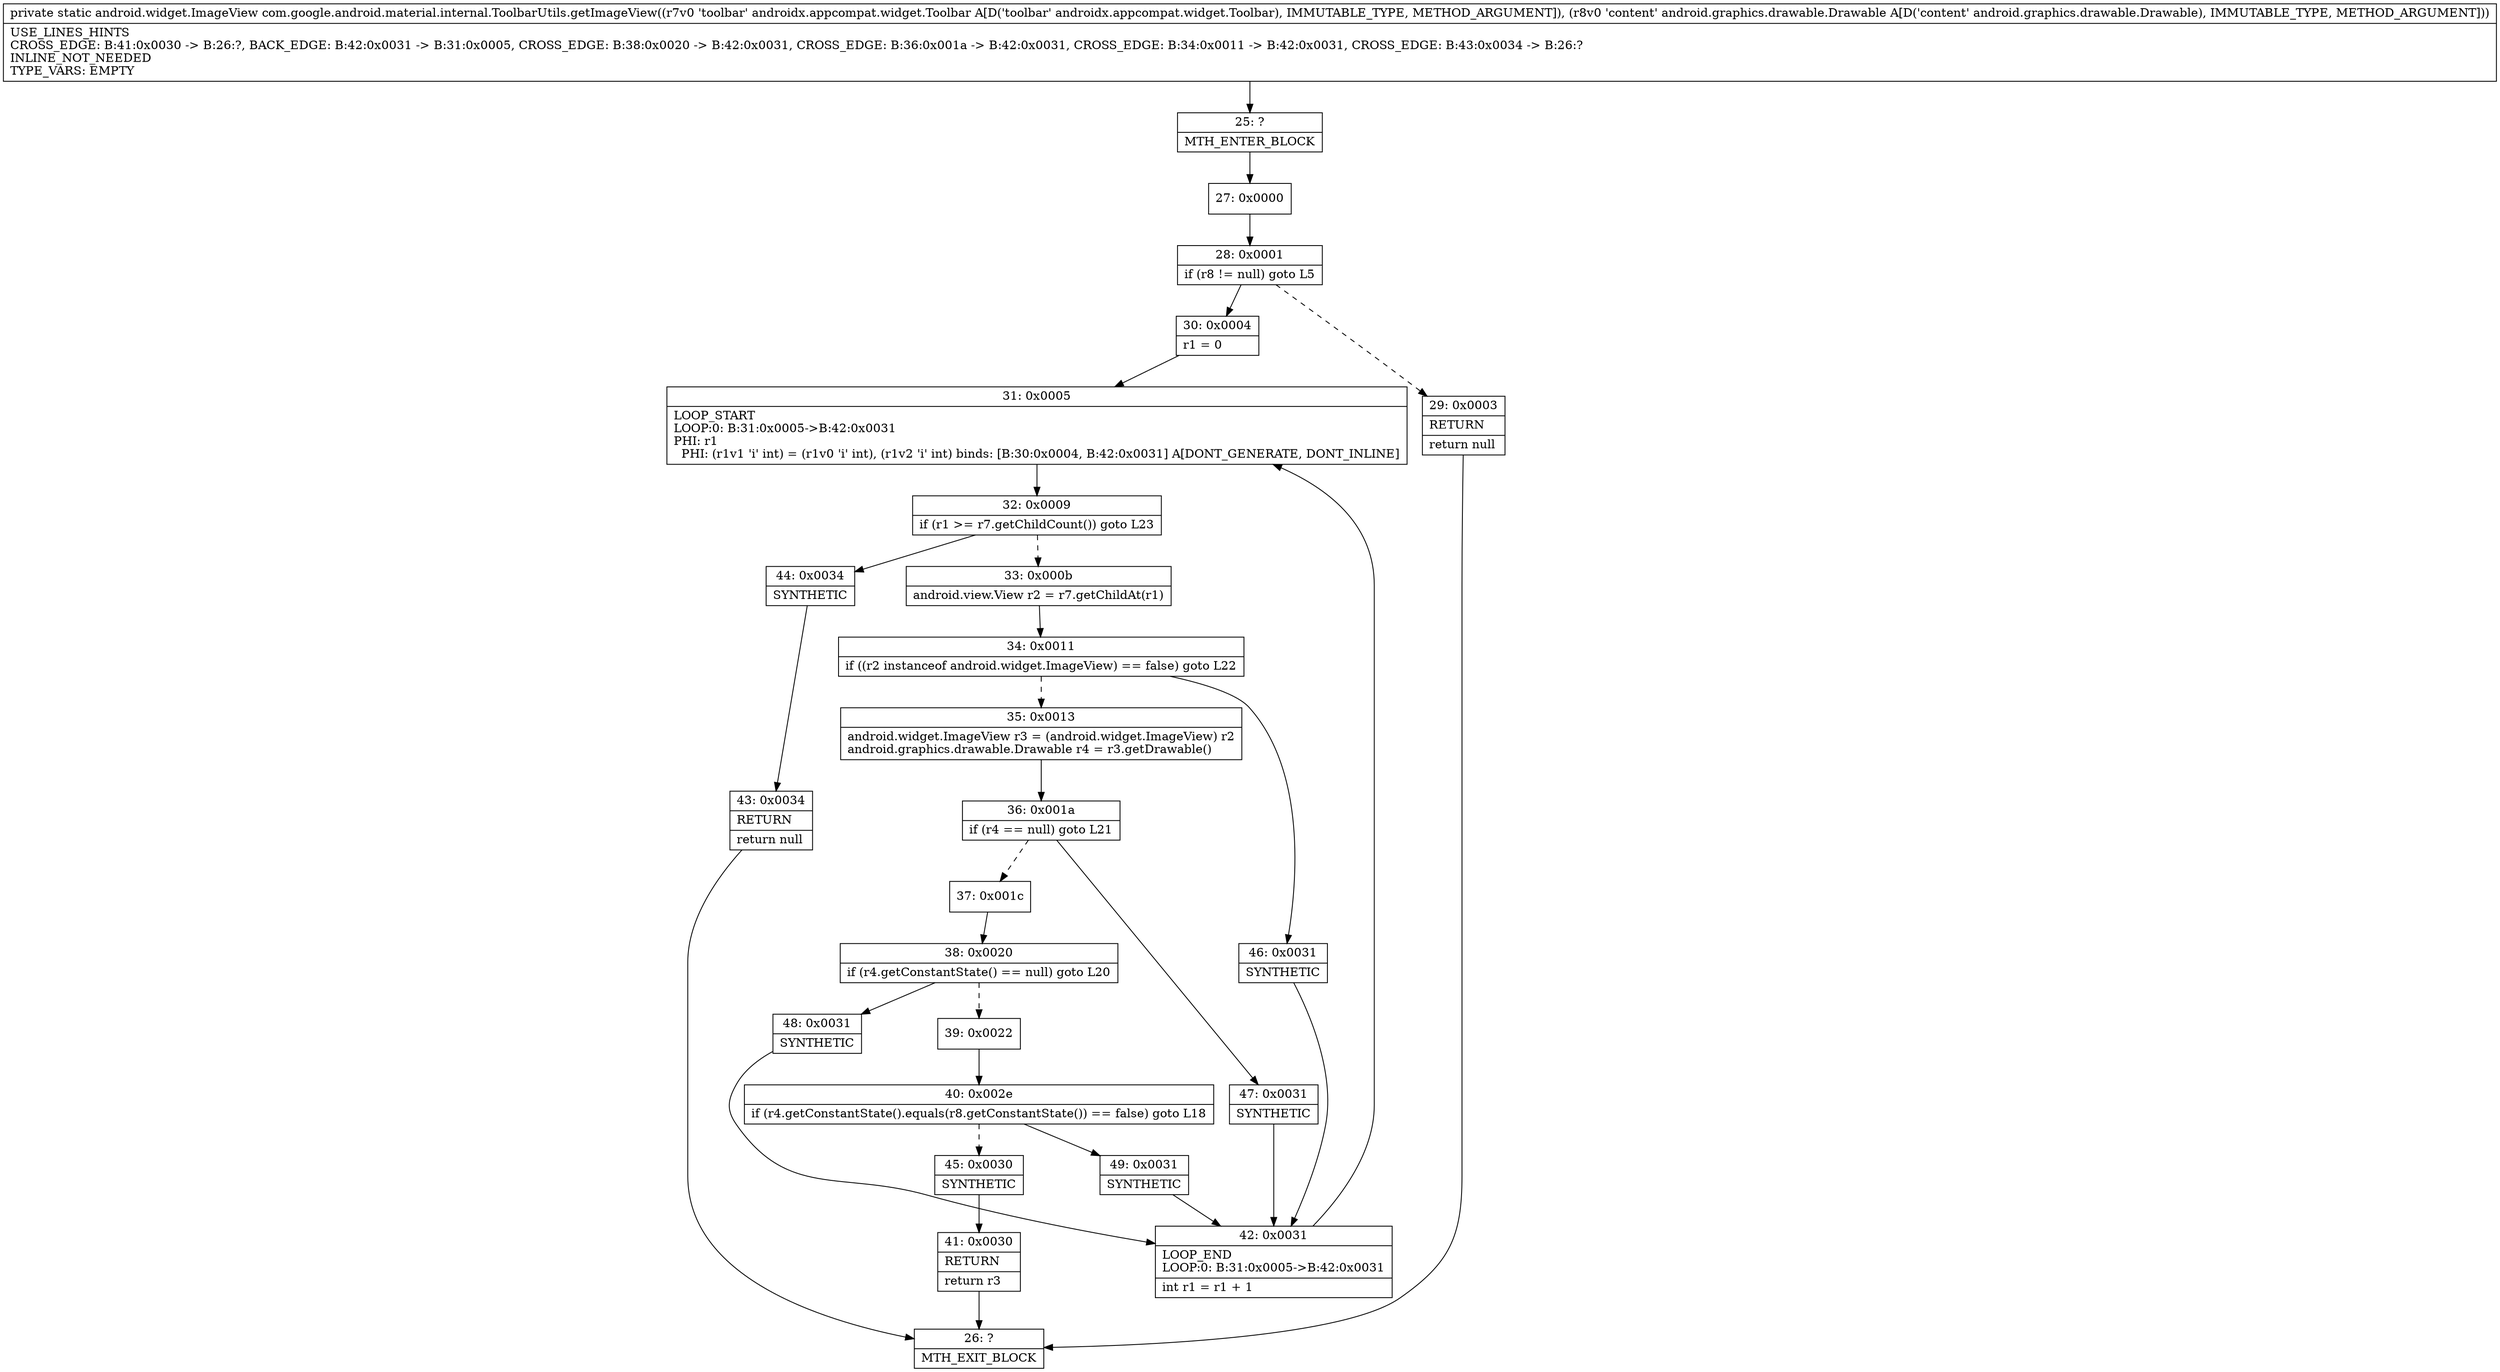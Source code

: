 digraph "CFG forcom.google.android.material.internal.ToolbarUtils.getImageView(Landroidx\/appcompat\/widget\/Toolbar;Landroid\/graphics\/drawable\/Drawable;)Landroid\/widget\/ImageView;" {
Node_25 [shape=record,label="{25\:\ ?|MTH_ENTER_BLOCK\l}"];
Node_27 [shape=record,label="{27\:\ 0x0000}"];
Node_28 [shape=record,label="{28\:\ 0x0001|if (r8 != null) goto L5\l}"];
Node_29 [shape=record,label="{29\:\ 0x0003|RETURN\l|return null\l}"];
Node_26 [shape=record,label="{26\:\ ?|MTH_EXIT_BLOCK\l}"];
Node_30 [shape=record,label="{30\:\ 0x0004|r1 = 0\l}"];
Node_31 [shape=record,label="{31\:\ 0x0005|LOOP_START\lLOOP:0: B:31:0x0005\-\>B:42:0x0031\lPHI: r1 \l  PHI: (r1v1 'i' int) = (r1v0 'i' int), (r1v2 'i' int) binds: [B:30:0x0004, B:42:0x0031] A[DONT_GENERATE, DONT_INLINE]\l}"];
Node_32 [shape=record,label="{32\:\ 0x0009|if (r1 \>= r7.getChildCount()) goto L23\l}"];
Node_33 [shape=record,label="{33\:\ 0x000b|android.view.View r2 = r7.getChildAt(r1)\l}"];
Node_34 [shape=record,label="{34\:\ 0x0011|if ((r2 instanceof android.widget.ImageView) == false) goto L22\l}"];
Node_35 [shape=record,label="{35\:\ 0x0013|android.widget.ImageView r3 = (android.widget.ImageView) r2\landroid.graphics.drawable.Drawable r4 = r3.getDrawable()\l}"];
Node_36 [shape=record,label="{36\:\ 0x001a|if (r4 == null) goto L21\l}"];
Node_37 [shape=record,label="{37\:\ 0x001c}"];
Node_38 [shape=record,label="{38\:\ 0x0020|if (r4.getConstantState() == null) goto L20\l}"];
Node_39 [shape=record,label="{39\:\ 0x0022}"];
Node_40 [shape=record,label="{40\:\ 0x002e|if (r4.getConstantState().equals(r8.getConstantState()) == false) goto L18\l}"];
Node_45 [shape=record,label="{45\:\ 0x0030|SYNTHETIC\l}"];
Node_41 [shape=record,label="{41\:\ 0x0030|RETURN\l|return r3\l}"];
Node_49 [shape=record,label="{49\:\ 0x0031|SYNTHETIC\l}"];
Node_42 [shape=record,label="{42\:\ 0x0031|LOOP_END\lLOOP:0: B:31:0x0005\-\>B:42:0x0031\l|int r1 = r1 + 1\l}"];
Node_48 [shape=record,label="{48\:\ 0x0031|SYNTHETIC\l}"];
Node_47 [shape=record,label="{47\:\ 0x0031|SYNTHETIC\l}"];
Node_46 [shape=record,label="{46\:\ 0x0031|SYNTHETIC\l}"];
Node_44 [shape=record,label="{44\:\ 0x0034|SYNTHETIC\l}"];
Node_43 [shape=record,label="{43\:\ 0x0034|RETURN\l|return null\l}"];
MethodNode[shape=record,label="{private static android.widget.ImageView com.google.android.material.internal.ToolbarUtils.getImageView((r7v0 'toolbar' androidx.appcompat.widget.Toolbar A[D('toolbar' androidx.appcompat.widget.Toolbar), IMMUTABLE_TYPE, METHOD_ARGUMENT]), (r8v0 'content' android.graphics.drawable.Drawable A[D('content' android.graphics.drawable.Drawable), IMMUTABLE_TYPE, METHOD_ARGUMENT]))  | USE_LINES_HINTS\lCROSS_EDGE: B:41:0x0030 \-\> B:26:?, BACK_EDGE: B:42:0x0031 \-\> B:31:0x0005, CROSS_EDGE: B:38:0x0020 \-\> B:42:0x0031, CROSS_EDGE: B:36:0x001a \-\> B:42:0x0031, CROSS_EDGE: B:34:0x0011 \-\> B:42:0x0031, CROSS_EDGE: B:43:0x0034 \-\> B:26:?\lINLINE_NOT_NEEDED\lTYPE_VARS: EMPTY\l}"];
MethodNode -> Node_25;Node_25 -> Node_27;
Node_27 -> Node_28;
Node_28 -> Node_29[style=dashed];
Node_28 -> Node_30;
Node_29 -> Node_26;
Node_30 -> Node_31;
Node_31 -> Node_32;
Node_32 -> Node_33[style=dashed];
Node_32 -> Node_44;
Node_33 -> Node_34;
Node_34 -> Node_35[style=dashed];
Node_34 -> Node_46;
Node_35 -> Node_36;
Node_36 -> Node_37[style=dashed];
Node_36 -> Node_47;
Node_37 -> Node_38;
Node_38 -> Node_39[style=dashed];
Node_38 -> Node_48;
Node_39 -> Node_40;
Node_40 -> Node_45[style=dashed];
Node_40 -> Node_49;
Node_45 -> Node_41;
Node_41 -> Node_26;
Node_49 -> Node_42;
Node_42 -> Node_31;
Node_48 -> Node_42;
Node_47 -> Node_42;
Node_46 -> Node_42;
Node_44 -> Node_43;
Node_43 -> Node_26;
}

